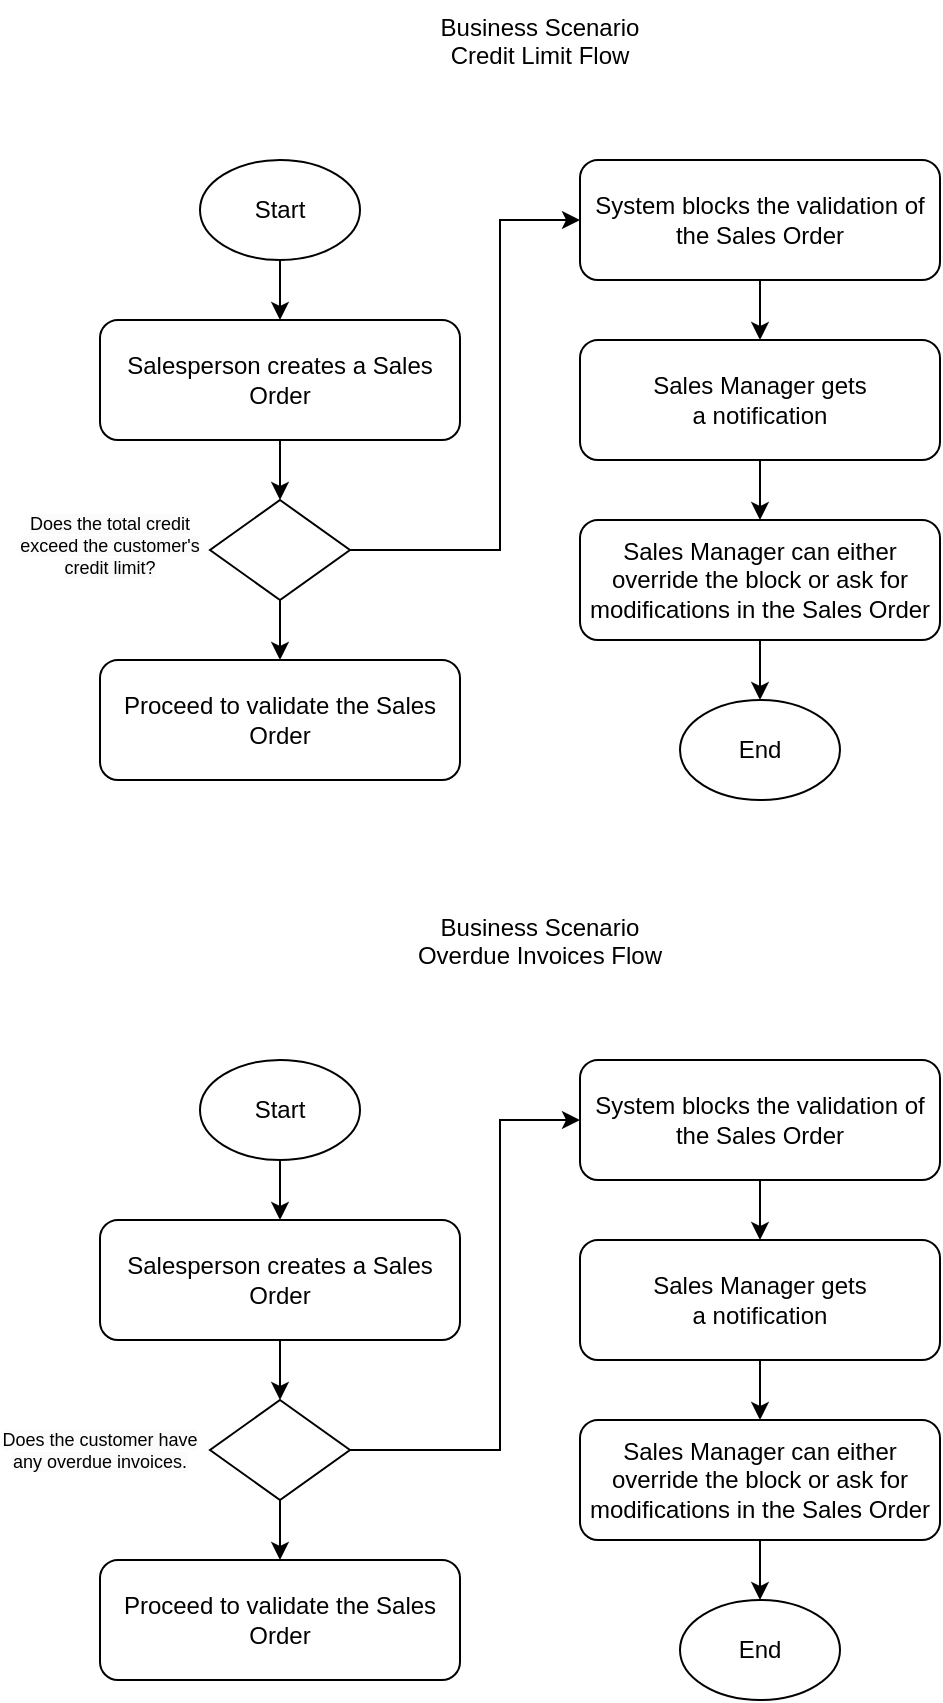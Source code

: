 <mxfile version="21.6.8" type="github">
  <diagram name="Page-1" id="zFJyfzALChtRXlv1Sgy3">
    <mxGraphModel dx="1050" dy="623" grid="1" gridSize="10" guides="1" tooltips="1" connect="1" arrows="1" fold="1" page="1" pageScale="1" pageWidth="850" pageHeight="1100" math="0" shadow="0">
      <root>
        <mxCell id="0" />
        <mxCell id="1" parent="0" />
        <mxCell id="eSUzLrRJqdItIHo75qTO-13" style="edgeStyle=orthogonalEdgeStyle;rounded=0;orthogonalLoop=1;jettySize=auto;html=1;exitX=0.5;exitY=1;exitDx=0;exitDy=0;entryX=0.5;entryY=0;entryDx=0;entryDy=0;" edge="1" parent="1" source="eSUzLrRJqdItIHo75qTO-1" target="eSUzLrRJqdItIHo75qTO-3">
          <mxGeometry relative="1" as="geometry" />
        </mxCell>
        <mxCell id="eSUzLrRJqdItIHo75qTO-1" value="Start" style="ellipse;whiteSpace=wrap;html=1;" vertex="1" parent="1">
          <mxGeometry x="150" y="110" width="80" height="50" as="geometry" />
        </mxCell>
        <mxCell id="eSUzLrRJqdItIHo75qTO-2" value="End" style="ellipse;whiteSpace=wrap;html=1;" vertex="1" parent="1">
          <mxGeometry x="390" y="380" width="80" height="50" as="geometry" />
        </mxCell>
        <mxCell id="eSUzLrRJqdItIHo75qTO-14" style="edgeStyle=orthogonalEdgeStyle;rounded=0;orthogonalLoop=1;jettySize=auto;html=1;exitX=0.5;exitY=1;exitDx=0;exitDy=0;entryX=0.5;entryY=0;entryDx=0;entryDy=0;" edge="1" parent="1" source="eSUzLrRJqdItIHo75qTO-3" target="eSUzLrRJqdItIHo75qTO-4">
          <mxGeometry relative="1" as="geometry" />
        </mxCell>
        <mxCell id="eSUzLrRJqdItIHo75qTO-3" value="Salesperson creates a Sales Order" style="rounded=1;whiteSpace=wrap;html=1;" vertex="1" parent="1">
          <mxGeometry x="100" y="190" width="180" height="60" as="geometry" />
        </mxCell>
        <mxCell id="eSUzLrRJqdItIHo75qTO-15" style="edgeStyle=orthogonalEdgeStyle;rounded=0;orthogonalLoop=1;jettySize=auto;html=1;exitX=0.5;exitY=1;exitDx=0;exitDy=0;entryX=0.5;entryY=0;entryDx=0;entryDy=0;" edge="1" parent="1" source="eSUzLrRJqdItIHo75qTO-4" target="eSUzLrRJqdItIHo75qTO-9">
          <mxGeometry relative="1" as="geometry" />
        </mxCell>
        <mxCell id="eSUzLrRJqdItIHo75qTO-16" style="edgeStyle=orthogonalEdgeStyle;rounded=0;orthogonalLoop=1;jettySize=auto;html=1;exitX=1;exitY=0.5;exitDx=0;exitDy=0;entryX=0;entryY=0.5;entryDx=0;entryDy=0;" edge="1" parent="1" source="eSUzLrRJqdItIHo75qTO-4" target="eSUzLrRJqdItIHo75qTO-10">
          <mxGeometry relative="1" as="geometry">
            <Array as="points">
              <mxPoint x="300" y="305" />
              <mxPoint x="300" y="140" />
            </Array>
          </mxGeometry>
        </mxCell>
        <mxCell id="eSUzLrRJqdItIHo75qTO-4" value="" style="rhombus;whiteSpace=wrap;html=1;" vertex="1" parent="1">
          <mxGeometry x="155" y="280" width="70" height="50" as="geometry" />
        </mxCell>
        <mxCell id="eSUzLrRJqdItIHo75qTO-5" value="Business Scenario&lt;br&gt;Credit Limit Flow" style="text;whiteSpace=wrap;html=1;align=center;" vertex="1" parent="1">
          <mxGeometry x="260" y="30" width="120" height="40" as="geometry" />
        </mxCell>
        <mxCell id="eSUzLrRJqdItIHo75qTO-7" value="&lt;span style=&quot;color: rgb(0, 0, 0); font-family: Helvetica; font-size: 9px; font-style: normal; font-variant-ligatures: normal; font-variant-caps: normal; font-weight: 400; letter-spacing: normal; orphans: 2; text-indent: 0px; text-transform: none; widows: 2; word-spacing: 0px; -webkit-text-stroke-width: 0px; background-color: rgb(251, 251, 251); text-decoration-thickness: initial; text-decoration-style: initial; text-decoration-color: initial; float: none; display: inline !important;&quot;&gt;Does the total credit exceed the customer&#39;s credit limit?&lt;/span&gt;" style="text;whiteSpace=wrap;html=1;align=center;fontSize=9;" vertex="1" parent="1">
          <mxGeometry x="55" y="280" width="100" height="60" as="geometry" />
        </mxCell>
        <mxCell id="eSUzLrRJqdItIHo75qTO-9" value="Proceed to validate the Sales Order" style="rounded=1;whiteSpace=wrap;html=1;" vertex="1" parent="1">
          <mxGeometry x="100" y="360" width="180" height="60" as="geometry" />
        </mxCell>
        <mxCell id="eSUzLrRJqdItIHo75qTO-17" style="edgeStyle=orthogonalEdgeStyle;rounded=0;orthogonalLoop=1;jettySize=auto;html=1;exitX=0.5;exitY=1;exitDx=0;exitDy=0;entryX=0.5;entryY=0;entryDx=0;entryDy=0;" edge="1" parent="1" source="eSUzLrRJqdItIHo75qTO-10" target="eSUzLrRJqdItIHo75qTO-11">
          <mxGeometry relative="1" as="geometry" />
        </mxCell>
        <mxCell id="eSUzLrRJqdItIHo75qTO-10" value="System blocks the validation of the Sales Order" style="rounded=1;whiteSpace=wrap;html=1;" vertex="1" parent="1">
          <mxGeometry x="340" y="110" width="180" height="60" as="geometry" />
        </mxCell>
        <mxCell id="eSUzLrRJqdItIHo75qTO-18" style="edgeStyle=orthogonalEdgeStyle;rounded=0;orthogonalLoop=1;jettySize=auto;html=1;exitX=0.5;exitY=1;exitDx=0;exitDy=0;entryX=0.5;entryY=0;entryDx=0;entryDy=0;" edge="1" parent="1" source="eSUzLrRJqdItIHo75qTO-11" target="eSUzLrRJqdItIHo75qTO-12">
          <mxGeometry relative="1" as="geometry" />
        </mxCell>
        <mxCell id="eSUzLrRJqdItIHo75qTO-11" value="Sales Manager gets &lt;br&gt;a notification" style="rounded=1;whiteSpace=wrap;html=1;" vertex="1" parent="1">
          <mxGeometry x="340" y="200" width="180" height="60" as="geometry" />
        </mxCell>
        <mxCell id="eSUzLrRJqdItIHo75qTO-19" style="edgeStyle=orthogonalEdgeStyle;rounded=0;orthogonalLoop=1;jettySize=auto;html=1;exitX=0.5;exitY=1;exitDx=0;exitDy=0;entryX=0.5;entryY=0;entryDx=0;entryDy=0;" edge="1" parent="1" source="eSUzLrRJqdItIHo75qTO-12" target="eSUzLrRJqdItIHo75qTO-2">
          <mxGeometry relative="1" as="geometry" />
        </mxCell>
        <mxCell id="eSUzLrRJqdItIHo75qTO-12" value="Sales Manager can either override the block or ask for modifications in the Sales Order" style="rounded=1;whiteSpace=wrap;html=1;" vertex="1" parent="1">
          <mxGeometry x="340" y="290" width="180" height="60" as="geometry" />
        </mxCell>
        <mxCell id="eSUzLrRJqdItIHo75qTO-20" style="edgeStyle=orthogonalEdgeStyle;rounded=0;orthogonalLoop=1;jettySize=auto;html=1;exitX=0.5;exitY=1;exitDx=0;exitDy=0;entryX=0.5;entryY=0;entryDx=0;entryDy=0;" edge="1" parent="1" source="eSUzLrRJqdItIHo75qTO-21" target="eSUzLrRJqdItIHo75qTO-24">
          <mxGeometry relative="1" as="geometry" />
        </mxCell>
        <mxCell id="eSUzLrRJqdItIHo75qTO-21" value="Start" style="ellipse;whiteSpace=wrap;html=1;" vertex="1" parent="1">
          <mxGeometry x="150" y="560" width="80" height="50" as="geometry" />
        </mxCell>
        <mxCell id="eSUzLrRJqdItIHo75qTO-22" value="End" style="ellipse;whiteSpace=wrap;html=1;" vertex="1" parent="1">
          <mxGeometry x="390" y="830" width="80" height="50" as="geometry" />
        </mxCell>
        <mxCell id="eSUzLrRJqdItIHo75qTO-23" style="edgeStyle=orthogonalEdgeStyle;rounded=0;orthogonalLoop=1;jettySize=auto;html=1;exitX=0.5;exitY=1;exitDx=0;exitDy=0;entryX=0.5;entryY=0;entryDx=0;entryDy=0;" edge="1" parent="1" source="eSUzLrRJqdItIHo75qTO-24" target="eSUzLrRJqdItIHo75qTO-27">
          <mxGeometry relative="1" as="geometry" />
        </mxCell>
        <mxCell id="eSUzLrRJqdItIHo75qTO-24" value="Salesperson creates a Sales Order" style="rounded=1;whiteSpace=wrap;html=1;" vertex="1" parent="1">
          <mxGeometry x="100" y="640" width="180" height="60" as="geometry" />
        </mxCell>
        <mxCell id="eSUzLrRJqdItIHo75qTO-25" style="edgeStyle=orthogonalEdgeStyle;rounded=0;orthogonalLoop=1;jettySize=auto;html=1;exitX=0.5;exitY=1;exitDx=0;exitDy=0;entryX=0.5;entryY=0;entryDx=0;entryDy=0;" edge="1" parent="1" source="eSUzLrRJqdItIHo75qTO-27" target="eSUzLrRJqdItIHo75qTO-30">
          <mxGeometry relative="1" as="geometry" />
        </mxCell>
        <mxCell id="eSUzLrRJqdItIHo75qTO-26" style="edgeStyle=orthogonalEdgeStyle;rounded=0;orthogonalLoop=1;jettySize=auto;html=1;exitX=1;exitY=0.5;exitDx=0;exitDy=0;entryX=0;entryY=0.5;entryDx=0;entryDy=0;" edge="1" parent="1" source="eSUzLrRJqdItIHo75qTO-27" target="eSUzLrRJqdItIHo75qTO-32">
          <mxGeometry relative="1" as="geometry">
            <Array as="points">
              <mxPoint x="300" y="755" />
              <mxPoint x="300" y="590" />
            </Array>
          </mxGeometry>
        </mxCell>
        <mxCell id="eSUzLrRJqdItIHo75qTO-27" value="" style="rhombus;whiteSpace=wrap;html=1;" vertex="1" parent="1">
          <mxGeometry x="155" y="730" width="70" height="50" as="geometry" />
        </mxCell>
        <mxCell id="eSUzLrRJqdItIHo75qTO-28" value="Business Scenario&lt;br&gt;Overdue Invoices Flow" style="text;whiteSpace=wrap;html=1;align=center;" vertex="1" parent="1">
          <mxGeometry x="255" y="480" width="130" height="40" as="geometry" />
        </mxCell>
        <mxCell id="eSUzLrRJqdItIHo75qTO-29" value="&lt;span style=&quot;color: rgb(0, 0, 0); font-family: Helvetica; font-size: 9px; font-style: normal; font-variant-ligatures: normal; font-variant-caps: normal; font-weight: 400; letter-spacing: normal; orphans: 2; text-indent: 0px; text-transform: none; widows: 2; word-spacing: 0px; -webkit-text-stroke-width: 0px; background-color: rgb(251, 251, 251); text-decoration-thickness: initial; text-decoration-style: initial; text-decoration-color: initial; float: none; display: inline !important;&quot;&gt;Does the customer have any overdue invoices.&lt;/span&gt;" style="text;whiteSpace=wrap;html=1;align=center;fontSize=9;" vertex="1" parent="1">
          <mxGeometry x="50" y="738" width="100" height="30" as="geometry" />
        </mxCell>
        <mxCell id="eSUzLrRJqdItIHo75qTO-30" value="Proceed to validate the Sales Order" style="rounded=1;whiteSpace=wrap;html=1;" vertex="1" parent="1">
          <mxGeometry x="100" y="810" width="180" height="60" as="geometry" />
        </mxCell>
        <mxCell id="eSUzLrRJqdItIHo75qTO-31" style="edgeStyle=orthogonalEdgeStyle;rounded=0;orthogonalLoop=1;jettySize=auto;html=1;exitX=0.5;exitY=1;exitDx=0;exitDy=0;entryX=0.5;entryY=0;entryDx=0;entryDy=0;" edge="1" parent="1" source="eSUzLrRJqdItIHo75qTO-32" target="eSUzLrRJqdItIHo75qTO-34">
          <mxGeometry relative="1" as="geometry" />
        </mxCell>
        <mxCell id="eSUzLrRJqdItIHo75qTO-32" value="System blocks the validation of the Sales Order" style="rounded=1;whiteSpace=wrap;html=1;" vertex="1" parent="1">
          <mxGeometry x="340" y="560" width="180" height="60" as="geometry" />
        </mxCell>
        <mxCell id="eSUzLrRJqdItIHo75qTO-33" style="edgeStyle=orthogonalEdgeStyle;rounded=0;orthogonalLoop=1;jettySize=auto;html=1;exitX=0.5;exitY=1;exitDx=0;exitDy=0;entryX=0.5;entryY=0;entryDx=0;entryDy=0;" edge="1" parent="1" source="eSUzLrRJqdItIHo75qTO-34" target="eSUzLrRJqdItIHo75qTO-36">
          <mxGeometry relative="1" as="geometry" />
        </mxCell>
        <mxCell id="eSUzLrRJqdItIHo75qTO-34" value="Sales Manager gets &lt;br&gt;a notification" style="rounded=1;whiteSpace=wrap;html=1;" vertex="1" parent="1">
          <mxGeometry x="340" y="650" width="180" height="60" as="geometry" />
        </mxCell>
        <mxCell id="eSUzLrRJqdItIHo75qTO-35" style="edgeStyle=orthogonalEdgeStyle;rounded=0;orthogonalLoop=1;jettySize=auto;html=1;exitX=0.5;exitY=1;exitDx=0;exitDy=0;entryX=0.5;entryY=0;entryDx=0;entryDy=0;" edge="1" parent="1" source="eSUzLrRJqdItIHo75qTO-36" target="eSUzLrRJqdItIHo75qTO-22">
          <mxGeometry relative="1" as="geometry" />
        </mxCell>
        <mxCell id="eSUzLrRJqdItIHo75qTO-36" value="Sales Manager can either override the block or ask for modifications in the Sales Order" style="rounded=1;whiteSpace=wrap;html=1;" vertex="1" parent="1">
          <mxGeometry x="340" y="740" width="180" height="60" as="geometry" />
        </mxCell>
      </root>
    </mxGraphModel>
  </diagram>
</mxfile>
